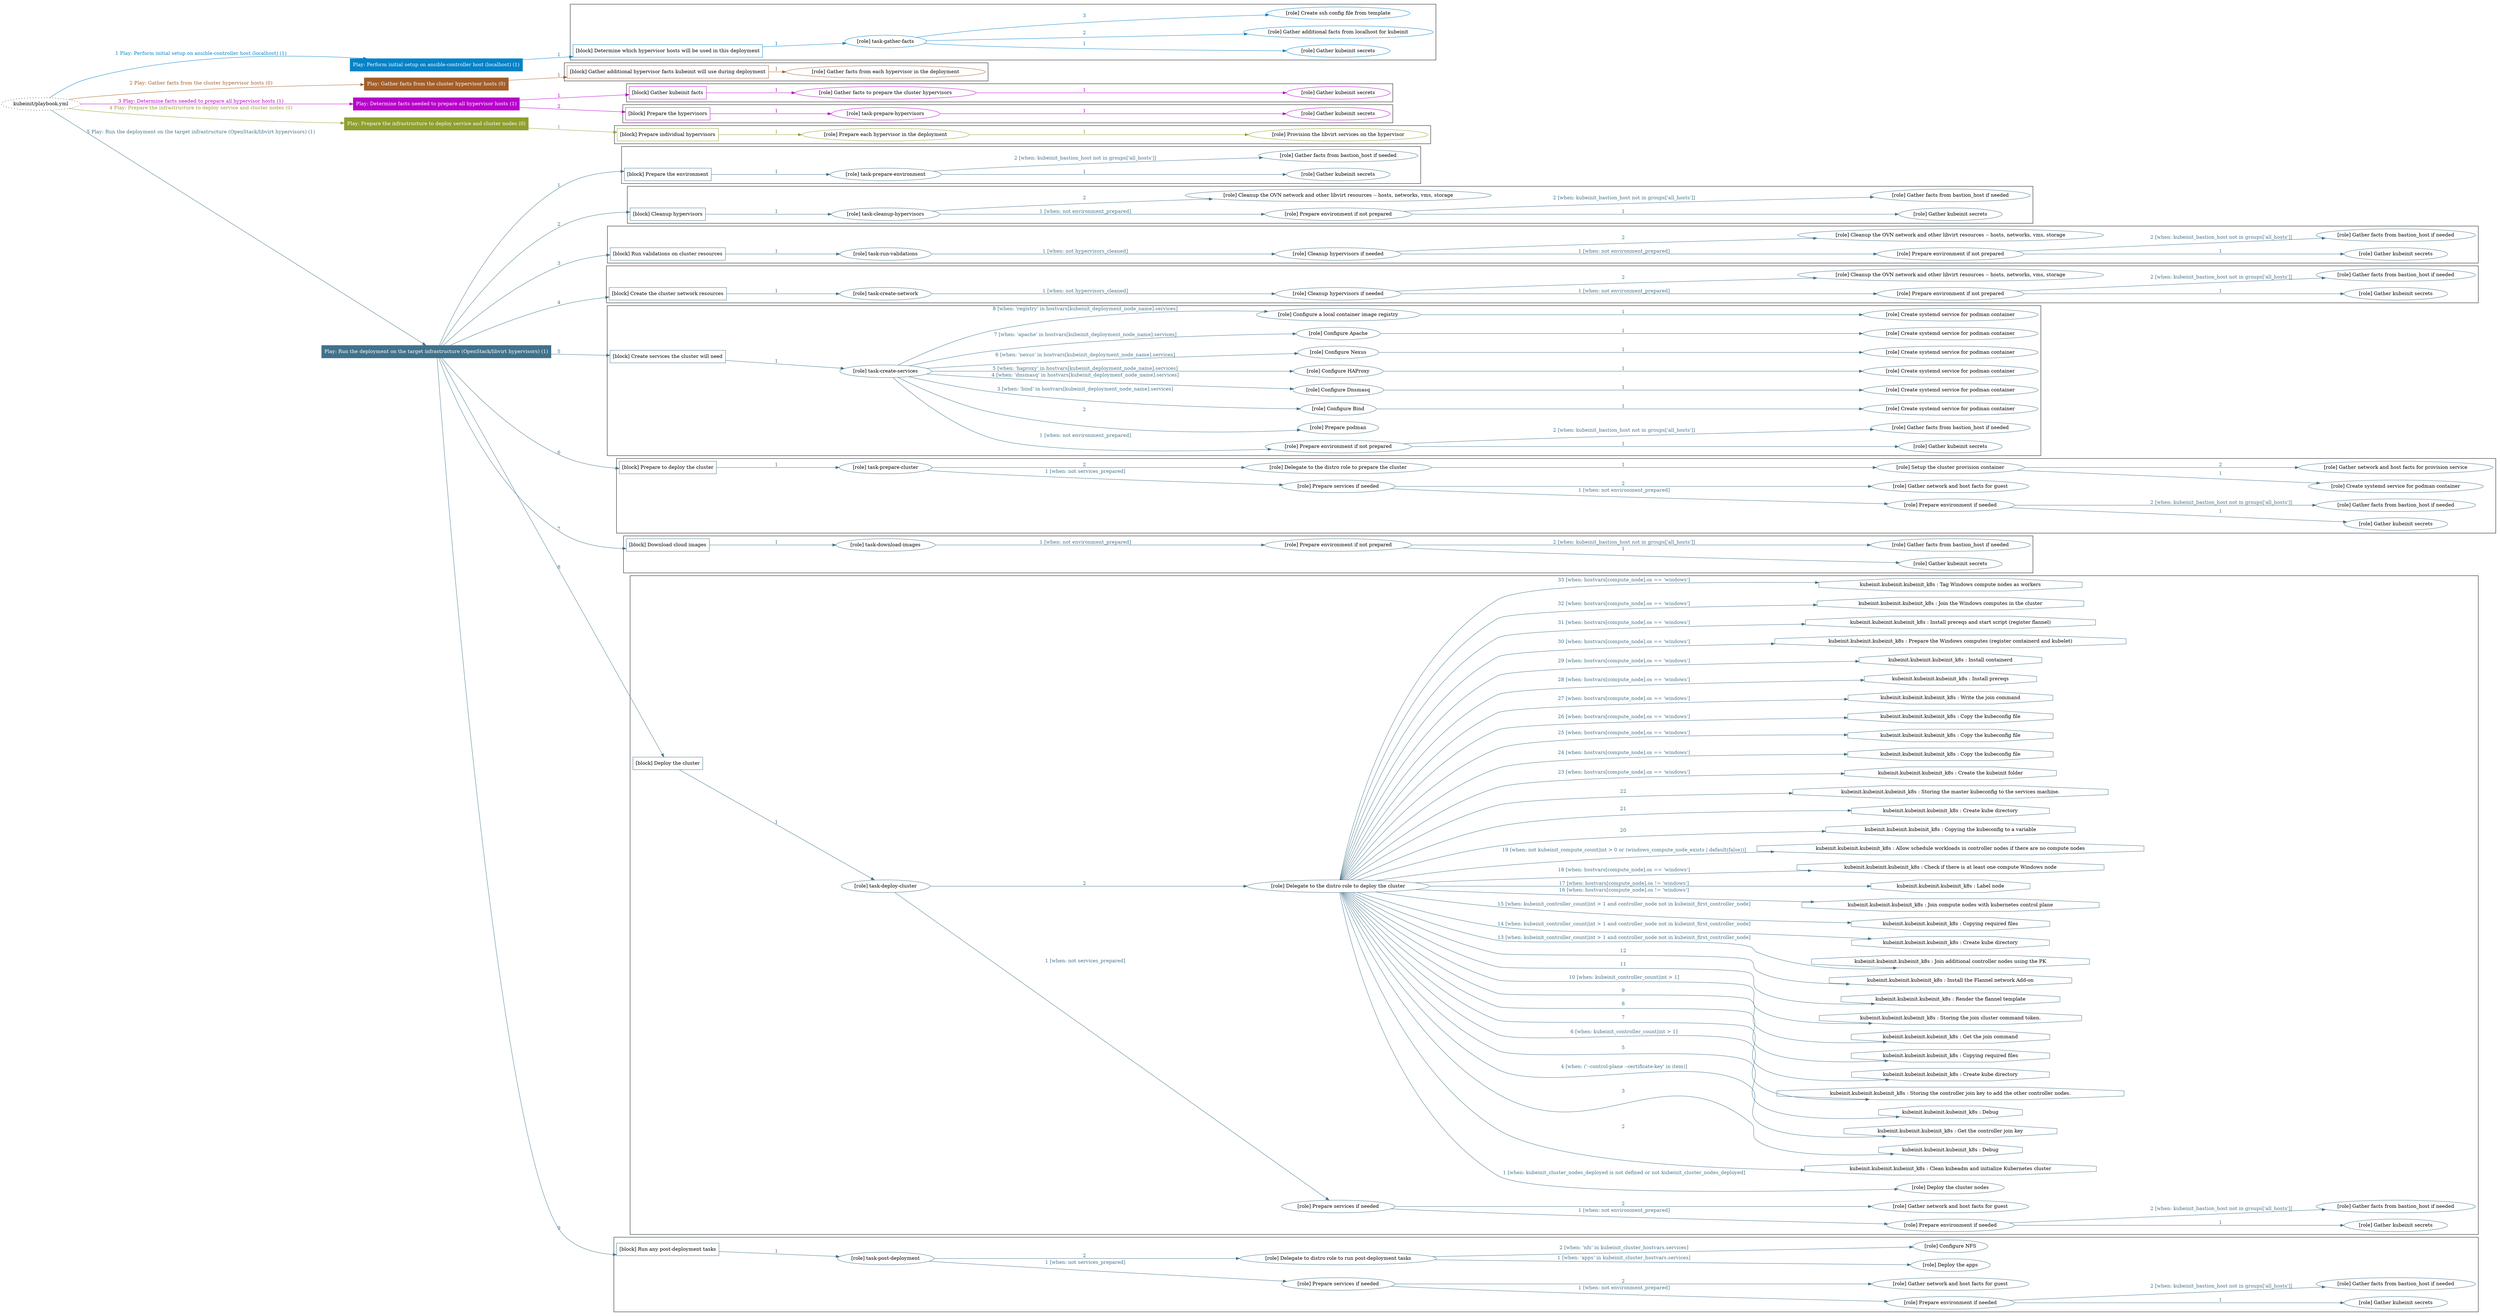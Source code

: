 digraph {
	graph [concentrate=true ordering=in rankdir=LR ratio=fill]
	edge [esep=5 sep=10]
	"kubeinit/playbook.yml" [URL="/home/runner/work/kubeinit/kubeinit/kubeinit/playbook.yml" id=playbook_e3b7a0ab style=dotted]
	"kubeinit/playbook.yml" -> play_5ae57986 [label="1 Play: Perform initial setup on ansible-controller host (localhost) (1)" color="#0482c8" fontcolor="#0482c8" id=edge_play_5ae57986 labeltooltip="1 Play: Perform initial setup on ansible-controller host (localhost) (1)" tooltip="1 Play: Perform initial setup on ansible-controller host (localhost) (1)"]
	subgraph "Play: Perform initial setup on ansible-controller host (localhost) (1)" {
		play_5ae57986 [label="Play: Perform initial setup on ansible-controller host (localhost) (1)" URL="/home/runner/work/kubeinit/kubeinit/kubeinit/playbook.yml" color="#0482c8" fontcolor="#ffffff" id=play_5ae57986 shape=box style=filled tooltip=localhost]
		play_5ae57986 -> block_09a82e09 [label=1 color="#0482c8" fontcolor="#0482c8" id=edge_block_09a82e09 labeltooltip=1 tooltip=1]
		subgraph cluster_block_09a82e09 {
			block_09a82e09 [label="[block] Determine which hypervisor hosts will be used in this deployment" URL="/home/runner/work/kubeinit/kubeinit/kubeinit/playbook.yml" color="#0482c8" id=block_09a82e09 labeltooltip="Determine which hypervisor hosts will be used in this deployment" shape=box tooltip="Determine which hypervisor hosts will be used in this deployment"]
			block_09a82e09 -> role_54d2bbaf [label="1 " color="#0482c8" fontcolor="#0482c8" id=edge_role_54d2bbaf labeltooltip="1 " tooltip="1 "]
			subgraph "task-gather-facts" {
				role_54d2bbaf [label="[role] task-gather-facts" URL="/home/runner/work/kubeinit/kubeinit/kubeinit/playbook.yml" color="#0482c8" id=role_54d2bbaf tooltip="task-gather-facts"]
				role_54d2bbaf -> role_2f660a1a [label="1 " color="#0482c8" fontcolor="#0482c8" id=edge_role_2f660a1a labeltooltip="1 " tooltip="1 "]
				subgraph "Gather kubeinit secrets" {
					role_2f660a1a [label="[role] Gather kubeinit secrets" URL="/home/runner/.ansible/collections/ansible_collections/kubeinit/kubeinit/roles/kubeinit_prepare/tasks/build_hypervisors_group.yml" color="#0482c8" id=role_2f660a1a tooltip="Gather kubeinit secrets"]
				}
				role_54d2bbaf -> role_21926fcb [label="2 " color="#0482c8" fontcolor="#0482c8" id=edge_role_21926fcb labeltooltip="2 " tooltip="2 "]
				subgraph "Gather additional facts from localhost for kubeinit" {
					role_21926fcb [label="[role] Gather additional facts from localhost for kubeinit" URL="/home/runner/.ansible/collections/ansible_collections/kubeinit/kubeinit/roles/kubeinit_prepare/tasks/build_hypervisors_group.yml" color="#0482c8" id=role_21926fcb tooltip="Gather additional facts from localhost for kubeinit"]
				}
				role_54d2bbaf -> role_ba4fb035 [label="3 " color="#0482c8" fontcolor="#0482c8" id=edge_role_ba4fb035 labeltooltip="3 " tooltip="3 "]
				subgraph "Create ssh config file from template" {
					role_ba4fb035 [label="[role] Create ssh config file from template" URL="/home/runner/.ansible/collections/ansible_collections/kubeinit/kubeinit/roles/kubeinit_prepare/tasks/build_hypervisors_group.yml" color="#0482c8" id=role_ba4fb035 tooltip="Create ssh config file from template"]
				}
			}
		}
	}
	"kubeinit/playbook.yml" -> play_4374df65 [label="2 Play: Gather facts from the cluster hypervisor hosts (0)" color="#a25e2a" fontcolor="#a25e2a" id=edge_play_4374df65 labeltooltip="2 Play: Gather facts from the cluster hypervisor hosts (0)" tooltip="2 Play: Gather facts from the cluster hypervisor hosts (0)"]
	subgraph "Play: Gather facts from the cluster hypervisor hosts (0)" {
		play_4374df65 [label="Play: Gather facts from the cluster hypervisor hosts (0)" URL="/home/runner/work/kubeinit/kubeinit/kubeinit/playbook.yml" color="#a25e2a" fontcolor="#ffffff" id=play_4374df65 shape=box style=filled tooltip="Play: Gather facts from the cluster hypervisor hosts (0)"]
		play_4374df65 -> block_80759dce [label=1 color="#a25e2a" fontcolor="#a25e2a" id=edge_block_80759dce labeltooltip=1 tooltip=1]
		subgraph cluster_block_80759dce {
			block_80759dce [label="[block] Gather additional hypervisor facts kubeinit will use during deployment" URL="/home/runner/work/kubeinit/kubeinit/kubeinit/playbook.yml" color="#a25e2a" id=block_80759dce labeltooltip="Gather additional hypervisor facts kubeinit will use during deployment" shape=box tooltip="Gather additional hypervisor facts kubeinit will use during deployment"]
			block_80759dce -> role_bed7015c [label="1 " color="#a25e2a" fontcolor="#a25e2a" id=edge_role_bed7015c labeltooltip="1 " tooltip="1 "]
			subgraph "Gather facts from each hypervisor in the deployment" {
				role_bed7015c [label="[role] Gather facts from each hypervisor in the deployment" URL="/home/runner/work/kubeinit/kubeinit/kubeinit/playbook.yml" color="#a25e2a" id=role_bed7015c tooltip="Gather facts from each hypervisor in the deployment"]
			}
		}
	}
	"kubeinit/playbook.yml" -> play_34ada6a2 [label="3 Play: Determine facts needed to prepare all hypervisor hosts (1)" color="#b900cc" fontcolor="#b900cc" id=edge_play_34ada6a2 labeltooltip="3 Play: Determine facts needed to prepare all hypervisor hosts (1)" tooltip="3 Play: Determine facts needed to prepare all hypervisor hosts (1)"]
	subgraph "Play: Determine facts needed to prepare all hypervisor hosts (1)" {
		play_34ada6a2 [label="Play: Determine facts needed to prepare all hypervisor hosts (1)" URL="/home/runner/work/kubeinit/kubeinit/kubeinit/playbook.yml" color="#b900cc" fontcolor="#ffffff" id=play_34ada6a2 shape=box style=filled tooltip=localhost]
		play_34ada6a2 -> block_318c976f [label=1 color="#b900cc" fontcolor="#b900cc" id=edge_block_318c976f labeltooltip=1 tooltip=1]
		subgraph cluster_block_318c976f {
			block_318c976f [label="[block] Gather kubeinit facts" URL="/home/runner/work/kubeinit/kubeinit/kubeinit/playbook.yml" color="#b900cc" id=block_318c976f labeltooltip="Gather kubeinit facts" shape=box tooltip="Gather kubeinit facts"]
			block_318c976f -> role_f6bc4c90 [label="1 " color="#b900cc" fontcolor="#b900cc" id=edge_role_f6bc4c90 labeltooltip="1 " tooltip="1 "]
			subgraph "Gather facts to prepare the cluster hypervisors" {
				role_f6bc4c90 [label="[role] Gather facts to prepare the cluster hypervisors" URL="/home/runner/work/kubeinit/kubeinit/kubeinit/playbook.yml" color="#b900cc" id=role_f6bc4c90 tooltip="Gather facts to prepare the cluster hypervisors"]
				role_f6bc4c90 -> role_83011d19 [label="1 " color="#b900cc" fontcolor="#b900cc" id=edge_role_83011d19 labeltooltip="1 " tooltip="1 "]
				subgraph "Gather kubeinit secrets" {
					role_83011d19 [label="[role] Gather kubeinit secrets" URL="/home/runner/.ansible/collections/ansible_collections/kubeinit/kubeinit/roles/kubeinit_prepare/tasks/gather_kubeinit_facts.yml" color="#b900cc" id=role_83011d19 tooltip="Gather kubeinit secrets"]
				}
			}
		}
		play_34ada6a2 -> block_9db5a8f9 [label=2 color="#b900cc" fontcolor="#b900cc" id=edge_block_9db5a8f9 labeltooltip=2 tooltip=2]
		subgraph cluster_block_9db5a8f9 {
			block_9db5a8f9 [label="[block] Prepare the hypervisors" URL="/home/runner/work/kubeinit/kubeinit/kubeinit/playbook.yml" color="#b900cc" id=block_9db5a8f9 labeltooltip="Prepare the hypervisors" shape=box tooltip="Prepare the hypervisors"]
			block_9db5a8f9 -> role_c2dda8bd [label="1 " color="#b900cc" fontcolor="#b900cc" id=edge_role_c2dda8bd labeltooltip="1 " tooltip="1 "]
			subgraph "task-prepare-hypervisors" {
				role_c2dda8bd [label="[role] task-prepare-hypervisors" URL="/home/runner/work/kubeinit/kubeinit/kubeinit/playbook.yml" color="#b900cc" id=role_c2dda8bd tooltip="task-prepare-hypervisors"]
				role_c2dda8bd -> role_10e35714 [label="1 " color="#b900cc" fontcolor="#b900cc" id=edge_role_10e35714 labeltooltip="1 " tooltip="1 "]
				subgraph "Gather kubeinit secrets" {
					role_10e35714 [label="[role] Gather kubeinit secrets" URL="/home/runner/.ansible/collections/ansible_collections/kubeinit/kubeinit/roles/kubeinit_prepare/tasks/gather_kubeinit_facts.yml" color="#b900cc" id=role_10e35714 tooltip="Gather kubeinit secrets"]
				}
			}
		}
	}
	"kubeinit/playbook.yml" -> play_aeffb374 [label="4 Play: Prepare the infrastructure to deploy service and cluster nodes (0)" color="#909f2d" fontcolor="#909f2d" id=edge_play_aeffb374 labeltooltip="4 Play: Prepare the infrastructure to deploy service and cluster nodes (0)" tooltip="4 Play: Prepare the infrastructure to deploy service and cluster nodes (0)"]
	subgraph "Play: Prepare the infrastructure to deploy service and cluster nodes (0)" {
		play_aeffb374 [label="Play: Prepare the infrastructure to deploy service and cluster nodes (0)" URL="/home/runner/work/kubeinit/kubeinit/kubeinit/playbook.yml" color="#909f2d" fontcolor="#ffffff" id=play_aeffb374 shape=box style=filled tooltip="Play: Prepare the infrastructure to deploy service and cluster nodes (0)"]
		play_aeffb374 -> block_5658d77e [label=1 color="#909f2d" fontcolor="#909f2d" id=edge_block_5658d77e labeltooltip=1 tooltip=1]
		subgraph cluster_block_5658d77e {
			block_5658d77e [label="[block] Prepare individual hypervisors" URL="/home/runner/work/kubeinit/kubeinit/kubeinit/playbook.yml" color="#909f2d" id=block_5658d77e labeltooltip="Prepare individual hypervisors" shape=box tooltip="Prepare individual hypervisors"]
			block_5658d77e -> role_259a05a1 [label="1 " color="#909f2d" fontcolor="#909f2d" id=edge_role_259a05a1 labeltooltip="1 " tooltip="1 "]
			subgraph "Prepare each hypervisor in the deployment" {
				role_259a05a1 [label="[role] Prepare each hypervisor in the deployment" URL="/home/runner/work/kubeinit/kubeinit/kubeinit/playbook.yml" color="#909f2d" id=role_259a05a1 tooltip="Prepare each hypervisor in the deployment"]
				role_259a05a1 -> role_1ec1ceef [label="1 " color="#909f2d" fontcolor="#909f2d" id=edge_role_1ec1ceef labeltooltip="1 " tooltip="1 "]
				subgraph "Provision the libvirt services on the hypervisor" {
					role_1ec1ceef [label="[role] Provision the libvirt services on the hypervisor" URL="/home/runner/.ansible/collections/ansible_collections/kubeinit/kubeinit/roles/kubeinit_prepare/tasks/prepare_hypervisor.yml" color="#909f2d" id=role_1ec1ceef tooltip="Provision the libvirt services on the hypervisor"]
				}
			}
		}
	}
	"kubeinit/playbook.yml" -> play_08c09ded [label="5 Play: Run the deployment on the target infrastructure (OpenStack/libvirt hypervisors) (1)" color="#41728b" fontcolor="#41728b" id=edge_play_08c09ded labeltooltip="5 Play: Run the deployment on the target infrastructure (OpenStack/libvirt hypervisors) (1)" tooltip="5 Play: Run the deployment on the target infrastructure (OpenStack/libvirt hypervisors) (1)"]
	subgraph "Play: Run the deployment on the target infrastructure (OpenStack/libvirt hypervisors) (1)" {
		play_08c09ded [label="Play: Run the deployment on the target infrastructure (OpenStack/libvirt hypervisors) (1)" URL="/home/runner/work/kubeinit/kubeinit/kubeinit/playbook.yml" color="#41728b" fontcolor="#ffffff" id=play_08c09ded shape=box style=filled tooltip=localhost]
		play_08c09ded -> block_d5d6470d [label=1 color="#41728b" fontcolor="#41728b" id=edge_block_d5d6470d labeltooltip=1 tooltip=1]
		subgraph cluster_block_d5d6470d {
			block_d5d6470d [label="[block] Prepare the environment" URL="/home/runner/work/kubeinit/kubeinit/kubeinit/playbook.yml" color="#41728b" id=block_d5d6470d labeltooltip="Prepare the environment" shape=box tooltip="Prepare the environment"]
			block_d5d6470d -> role_4e7debcf [label="1 " color="#41728b" fontcolor="#41728b" id=edge_role_4e7debcf labeltooltip="1 " tooltip="1 "]
			subgraph "task-prepare-environment" {
				role_4e7debcf [label="[role] task-prepare-environment" URL="/home/runner/work/kubeinit/kubeinit/kubeinit/playbook.yml" color="#41728b" id=role_4e7debcf tooltip="task-prepare-environment"]
				role_4e7debcf -> role_66fcea3d [label="1 " color="#41728b" fontcolor="#41728b" id=edge_role_66fcea3d labeltooltip="1 " tooltip="1 "]
				subgraph "Gather kubeinit secrets" {
					role_66fcea3d [label="[role] Gather kubeinit secrets" URL="/home/runner/.ansible/collections/ansible_collections/kubeinit/kubeinit/roles/kubeinit_prepare/tasks/gather_kubeinit_facts.yml" color="#41728b" id=role_66fcea3d tooltip="Gather kubeinit secrets"]
				}
				role_4e7debcf -> role_e5572eb4 [label="2 [when: kubeinit_bastion_host not in groups['all_hosts']]" color="#41728b" fontcolor="#41728b" id=edge_role_e5572eb4 labeltooltip="2 [when: kubeinit_bastion_host not in groups['all_hosts']]" tooltip="2 [when: kubeinit_bastion_host not in groups['all_hosts']]"]
				subgraph "Gather facts from bastion_host if needed" {
					role_e5572eb4 [label="[role] Gather facts from bastion_host if needed" URL="/home/runner/.ansible/collections/ansible_collections/kubeinit/kubeinit/roles/kubeinit_prepare/tasks/main.yml" color="#41728b" id=role_e5572eb4 tooltip="Gather facts from bastion_host if needed"]
				}
			}
		}
		play_08c09ded -> block_2705dd2f [label=2 color="#41728b" fontcolor="#41728b" id=edge_block_2705dd2f labeltooltip=2 tooltip=2]
		subgraph cluster_block_2705dd2f {
			block_2705dd2f [label="[block] Cleanup hypervisors" URL="/home/runner/work/kubeinit/kubeinit/kubeinit/playbook.yml" color="#41728b" id=block_2705dd2f labeltooltip="Cleanup hypervisors" shape=box tooltip="Cleanup hypervisors"]
			block_2705dd2f -> role_775a0e85 [label="1 " color="#41728b" fontcolor="#41728b" id=edge_role_775a0e85 labeltooltip="1 " tooltip="1 "]
			subgraph "task-cleanup-hypervisors" {
				role_775a0e85 [label="[role] task-cleanup-hypervisors" URL="/home/runner/work/kubeinit/kubeinit/kubeinit/playbook.yml" color="#41728b" id=role_775a0e85 tooltip="task-cleanup-hypervisors"]
				role_775a0e85 -> role_1953cb5c [label="1 [when: not environment_prepared]" color="#41728b" fontcolor="#41728b" id=edge_role_1953cb5c labeltooltip="1 [when: not environment_prepared]" tooltip="1 [when: not environment_prepared]"]
				subgraph "Prepare environment if not prepared" {
					role_1953cb5c [label="[role] Prepare environment if not prepared" URL="/home/runner/.ansible/collections/ansible_collections/kubeinit/kubeinit/roles/kubeinit_libvirt/tasks/cleanup_hypervisors.yml" color="#41728b" id=role_1953cb5c tooltip="Prepare environment if not prepared"]
					role_1953cb5c -> role_1668e360 [label="1 " color="#41728b" fontcolor="#41728b" id=edge_role_1668e360 labeltooltip="1 " tooltip="1 "]
					subgraph "Gather kubeinit secrets" {
						role_1668e360 [label="[role] Gather kubeinit secrets" URL="/home/runner/.ansible/collections/ansible_collections/kubeinit/kubeinit/roles/kubeinit_prepare/tasks/gather_kubeinit_facts.yml" color="#41728b" id=role_1668e360 tooltip="Gather kubeinit secrets"]
					}
					role_1953cb5c -> role_0db00909 [label="2 [when: kubeinit_bastion_host not in groups['all_hosts']]" color="#41728b" fontcolor="#41728b" id=edge_role_0db00909 labeltooltip="2 [when: kubeinit_bastion_host not in groups['all_hosts']]" tooltip="2 [when: kubeinit_bastion_host not in groups['all_hosts']]"]
					subgraph "Gather facts from bastion_host if needed" {
						role_0db00909 [label="[role] Gather facts from bastion_host if needed" URL="/home/runner/.ansible/collections/ansible_collections/kubeinit/kubeinit/roles/kubeinit_prepare/tasks/main.yml" color="#41728b" id=role_0db00909 tooltip="Gather facts from bastion_host if needed"]
					}
				}
				role_775a0e85 -> role_230d0847 [label="2 " color="#41728b" fontcolor="#41728b" id=edge_role_230d0847 labeltooltip="2 " tooltip="2 "]
				subgraph "Cleanup the OVN network and other libvirt resources -- hosts, networks, vms, storage" {
					role_230d0847 [label="[role] Cleanup the OVN network and other libvirt resources -- hosts, networks, vms, storage" URL="/home/runner/.ansible/collections/ansible_collections/kubeinit/kubeinit/roles/kubeinit_libvirt/tasks/cleanup_hypervisors.yml" color="#41728b" id=role_230d0847 tooltip="Cleanup the OVN network and other libvirt resources -- hosts, networks, vms, storage"]
				}
			}
		}
		play_08c09ded -> block_6e6f212a [label=3 color="#41728b" fontcolor="#41728b" id=edge_block_6e6f212a labeltooltip=3 tooltip=3]
		subgraph cluster_block_6e6f212a {
			block_6e6f212a [label="[block] Run validations on cluster resources" URL="/home/runner/work/kubeinit/kubeinit/kubeinit/playbook.yml" color="#41728b" id=block_6e6f212a labeltooltip="Run validations on cluster resources" shape=box tooltip="Run validations on cluster resources"]
			block_6e6f212a -> role_49680ecc [label="1 " color="#41728b" fontcolor="#41728b" id=edge_role_49680ecc labeltooltip="1 " tooltip="1 "]
			subgraph "task-run-validations" {
				role_49680ecc [label="[role] task-run-validations" URL="/home/runner/work/kubeinit/kubeinit/kubeinit/playbook.yml" color="#41728b" id=role_49680ecc tooltip="task-run-validations"]
				role_49680ecc -> role_c36db447 [label="1 [when: not hypervisors_cleaned]" color="#41728b" fontcolor="#41728b" id=edge_role_c36db447 labeltooltip="1 [when: not hypervisors_cleaned]" tooltip="1 [when: not hypervisors_cleaned]"]
				subgraph "Cleanup hypervisors if needed" {
					role_c36db447 [label="[role] Cleanup hypervisors if needed" URL="/home/runner/.ansible/collections/ansible_collections/kubeinit/kubeinit/roles/kubeinit_validations/tasks/main.yml" color="#41728b" id=role_c36db447 tooltip="Cleanup hypervisors if needed"]
					role_c36db447 -> role_51f3b048 [label="1 [when: not environment_prepared]" color="#41728b" fontcolor="#41728b" id=edge_role_51f3b048 labeltooltip="1 [when: not environment_prepared]" tooltip="1 [when: not environment_prepared]"]
					subgraph "Prepare environment if not prepared" {
						role_51f3b048 [label="[role] Prepare environment if not prepared" URL="/home/runner/.ansible/collections/ansible_collections/kubeinit/kubeinit/roles/kubeinit_libvirt/tasks/cleanup_hypervisors.yml" color="#41728b" id=role_51f3b048 tooltip="Prepare environment if not prepared"]
						role_51f3b048 -> role_0ce7c7e0 [label="1 " color="#41728b" fontcolor="#41728b" id=edge_role_0ce7c7e0 labeltooltip="1 " tooltip="1 "]
						subgraph "Gather kubeinit secrets" {
							role_0ce7c7e0 [label="[role] Gather kubeinit secrets" URL="/home/runner/.ansible/collections/ansible_collections/kubeinit/kubeinit/roles/kubeinit_prepare/tasks/gather_kubeinit_facts.yml" color="#41728b" id=role_0ce7c7e0 tooltip="Gather kubeinit secrets"]
						}
						role_51f3b048 -> role_9d09a484 [label="2 [when: kubeinit_bastion_host not in groups['all_hosts']]" color="#41728b" fontcolor="#41728b" id=edge_role_9d09a484 labeltooltip="2 [when: kubeinit_bastion_host not in groups['all_hosts']]" tooltip="2 [when: kubeinit_bastion_host not in groups['all_hosts']]"]
						subgraph "Gather facts from bastion_host if needed" {
							role_9d09a484 [label="[role] Gather facts from bastion_host if needed" URL="/home/runner/.ansible/collections/ansible_collections/kubeinit/kubeinit/roles/kubeinit_prepare/tasks/main.yml" color="#41728b" id=role_9d09a484 tooltip="Gather facts from bastion_host if needed"]
						}
					}
					role_c36db447 -> role_b16ea6e6 [label="2 " color="#41728b" fontcolor="#41728b" id=edge_role_b16ea6e6 labeltooltip="2 " tooltip="2 "]
					subgraph "Cleanup the OVN network and other libvirt resources -- hosts, networks, vms, storage" {
						role_b16ea6e6 [label="[role] Cleanup the OVN network and other libvirt resources -- hosts, networks, vms, storage" URL="/home/runner/.ansible/collections/ansible_collections/kubeinit/kubeinit/roles/kubeinit_libvirt/tasks/cleanup_hypervisors.yml" color="#41728b" id=role_b16ea6e6 tooltip="Cleanup the OVN network and other libvirt resources -- hosts, networks, vms, storage"]
					}
				}
			}
		}
		play_08c09ded -> block_dfaad18f [label=4 color="#41728b" fontcolor="#41728b" id=edge_block_dfaad18f labeltooltip=4 tooltip=4]
		subgraph cluster_block_dfaad18f {
			block_dfaad18f [label="[block] Create the cluster network resources" URL="/home/runner/work/kubeinit/kubeinit/kubeinit/playbook.yml" color="#41728b" id=block_dfaad18f labeltooltip="Create the cluster network resources" shape=box tooltip="Create the cluster network resources"]
			block_dfaad18f -> role_1e126065 [label="1 " color="#41728b" fontcolor="#41728b" id=edge_role_1e126065 labeltooltip="1 " tooltip="1 "]
			subgraph "task-create-network" {
				role_1e126065 [label="[role] task-create-network" URL="/home/runner/work/kubeinit/kubeinit/kubeinit/playbook.yml" color="#41728b" id=role_1e126065 tooltip="task-create-network"]
				role_1e126065 -> role_c30ccef1 [label="1 [when: not hypervisors_cleaned]" color="#41728b" fontcolor="#41728b" id=edge_role_c30ccef1 labeltooltip="1 [when: not hypervisors_cleaned]" tooltip="1 [when: not hypervisors_cleaned]"]
				subgraph "Cleanup hypervisors if needed" {
					role_c30ccef1 [label="[role] Cleanup hypervisors if needed" URL="/home/runner/.ansible/collections/ansible_collections/kubeinit/kubeinit/roles/kubeinit_libvirt/tasks/create_network.yml" color="#41728b" id=role_c30ccef1 tooltip="Cleanup hypervisors if needed"]
					role_c30ccef1 -> role_667394fb [label="1 [when: not environment_prepared]" color="#41728b" fontcolor="#41728b" id=edge_role_667394fb labeltooltip="1 [when: not environment_prepared]" tooltip="1 [when: not environment_prepared]"]
					subgraph "Prepare environment if not prepared" {
						role_667394fb [label="[role] Prepare environment if not prepared" URL="/home/runner/.ansible/collections/ansible_collections/kubeinit/kubeinit/roles/kubeinit_libvirt/tasks/cleanup_hypervisors.yml" color="#41728b" id=role_667394fb tooltip="Prepare environment if not prepared"]
						role_667394fb -> role_23891bd2 [label="1 " color="#41728b" fontcolor="#41728b" id=edge_role_23891bd2 labeltooltip="1 " tooltip="1 "]
						subgraph "Gather kubeinit secrets" {
							role_23891bd2 [label="[role] Gather kubeinit secrets" URL="/home/runner/.ansible/collections/ansible_collections/kubeinit/kubeinit/roles/kubeinit_prepare/tasks/gather_kubeinit_facts.yml" color="#41728b" id=role_23891bd2 tooltip="Gather kubeinit secrets"]
						}
						role_667394fb -> role_c7e81e33 [label="2 [when: kubeinit_bastion_host not in groups['all_hosts']]" color="#41728b" fontcolor="#41728b" id=edge_role_c7e81e33 labeltooltip="2 [when: kubeinit_bastion_host not in groups['all_hosts']]" tooltip="2 [when: kubeinit_bastion_host not in groups['all_hosts']]"]
						subgraph "Gather facts from bastion_host if needed" {
							role_c7e81e33 [label="[role] Gather facts from bastion_host if needed" URL="/home/runner/.ansible/collections/ansible_collections/kubeinit/kubeinit/roles/kubeinit_prepare/tasks/main.yml" color="#41728b" id=role_c7e81e33 tooltip="Gather facts from bastion_host if needed"]
						}
					}
					role_c30ccef1 -> role_865cda50 [label="2 " color="#41728b" fontcolor="#41728b" id=edge_role_865cda50 labeltooltip="2 " tooltip="2 "]
					subgraph "Cleanup the OVN network and other libvirt resources -- hosts, networks, vms, storage" {
						role_865cda50 [label="[role] Cleanup the OVN network and other libvirt resources -- hosts, networks, vms, storage" URL="/home/runner/.ansible/collections/ansible_collections/kubeinit/kubeinit/roles/kubeinit_libvirt/tasks/cleanup_hypervisors.yml" color="#41728b" id=role_865cda50 tooltip="Cleanup the OVN network and other libvirt resources -- hosts, networks, vms, storage"]
					}
				}
			}
		}
		play_08c09ded -> block_c8bfa9c0 [label=5 color="#41728b" fontcolor="#41728b" id=edge_block_c8bfa9c0 labeltooltip=5 tooltip=5]
		subgraph cluster_block_c8bfa9c0 {
			block_c8bfa9c0 [label="[block] Create services the cluster will need" URL="/home/runner/work/kubeinit/kubeinit/kubeinit/playbook.yml" color="#41728b" id=block_c8bfa9c0 labeltooltip="Create services the cluster will need" shape=box tooltip="Create services the cluster will need"]
			block_c8bfa9c0 -> role_286164c8 [label="1 " color="#41728b" fontcolor="#41728b" id=edge_role_286164c8 labeltooltip="1 " tooltip="1 "]
			subgraph "task-create-services" {
				role_286164c8 [label="[role] task-create-services" URL="/home/runner/work/kubeinit/kubeinit/kubeinit/playbook.yml" color="#41728b" id=role_286164c8 tooltip="task-create-services"]
				role_286164c8 -> role_966b34ac [label="1 [when: not environment_prepared]" color="#41728b" fontcolor="#41728b" id=edge_role_966b34ac labeltooltip="1 [when: not environment_prepared]" tooltip="1 [when: not environment_prepared]"]
				subgraph "Prepare environment if not prepared" {
					role_966b34ac [label="[role] Prepare environment if not prepared" URL="/home/runner/.ansible/collections/ansible_collections/kubeinit/kubeinit/roles/kubeinit_services/tasks/main.yml" color="#41728b" id=role_966b34ac tooltip="Prepare environment if not prepared"]
					role_966b34ac -> role_bd36f684 [label="1 " color="#41728b" fontcolor="#41728b" id=edge_role_bd36f684 labeltooltip="1 " tooltip="1 "]
					subgraph "Gather kubeinit secrets" {
						role_bd36f684 [label="[role] Gather kubeinit secrets" URL="/home/runner/.ansible/collections/ansible_collections/kubeinit/kubeinit/roles/kubeinit_prepare/tasks/gather_kubeinit_facts.yml" color="#41728b" id=role_bd36f684 tooltip="Gather kubeinit secrets"]
					}
					role_966b34ac -> role_6ddf0399 [label="2 [when: kubeinit_bastion_host not in groups['all_hosts']]" color="#41728b" fontcolor="#41728b" id=edge_role_6ddf0399 labeltooltip="2 [when: kubeinit_bastion_host not in groups['all_hosts']]" tooltip="2 [when: kubeinit_bastion_host not in groups['all_hosts']]"]
					subgraph "Gather facts from bastion_host if needed" {
						role_6ddf0399 [label="[role] Gather facts from bastion_host if needed" URL="/home/runner/.ansible/collections/ansible_collections/kubeinit/kubeinit/roles/kubeinit_prepare/tasks/main.yml" color="#41728b" id=role_6ddf0399 tooltip="Gather facts from bastion_host if needed"]
					}
				}
				role_286164c8 -> role_c30bf473 [label="2 " color="#41728b" fontcolor="#41728b" id=edge_role_c30bf473 labeltooltip="2 " tooltip="2 "]
				subgraph "Prepare podman" {
					role_c30bf473 [label="[role] Prepare podman" URL="/home/runner/.ansible/collections/ansible_collections/kubeinit/kubeinit/roles/kubeinit_services/tasks/00_create_service_pod.yml" color="#41728b" id=role_c30bf473 tooltip="Prepare podman"]
				}
				role_286164c8 -> role_078ee7e1 [label="3 [when: 'bind' in hostvars[kubeinit_deployment_node_name].services]" color="#41728b" fontcolor="#41728b" id=edge_role_078ee7e1 labeltooltip="3 [when: 'bind' in hostvars[kubeinit_deployment_node_name].services]" tooltip="3 [when: 'bind' in hostvars[kubeinit_deployment_node_name].services]"]
				subgraph "Configure Bind" {
					role_078ee7e1 [label="[role] Configure Bind" URL="/home/runner/.ansible/collections/ansible_collections/kubeinit/kubeinit/roles/kubeinit_services/tasks/start_services_containers.yml" color="#41728b" id=role_078ee7e1 tooltip="Configure Bind"]
					role_078ee7e1 -> role_9e195bae [label="1 " color="#41728b" fontcolor="#41728b" id=edge_role_9e195bae labeltooltip="1 " tooltip="1 "]
					subgraph "Create systemd service for podman container" {
						role_9e195bae [label="[role] Create systemd service for podman container" URL="/home/runner/.ansible/collections/ansible_collections/kubeinit/kubeinit/roles/kubeinit_bind/tasks/main.yml" color="#41728b" id=role_9e195bae tooltip="Create systemd service for podman container"]
					}
				}
				role_286164c8 -> role_ee0fe8da [label="4 [when: 'dnsmasq' in hostvars[kubeinit_deployment_node_name].services]" color="#41728b" fontcolor="#41728b" id=edge_role_ee0fe8da labeltooltip="4 [when: 'dnsmasq' in hostvars[kubeinit_deployment_node_name].services]" tooltip="4 [when: 'dnsmasq' in hostvars[kubeinit_deployment_node_name].services]"]
				subgraph "Configure Dnsmasq" {
					role_ee0fe8da [label="[role] Configure Dnsmasq" URL="/home/runner/.ansible/collections/ansible_collections/kubeinit/kubeinit/roles/kubeinit_services/tasks/start_services_containers.yml" color="#41728b" id=role_ee0fe8da tooltip="Configure Dnsmasq"]
					role_ee0fe8da -> role_0a98ae3d [label="1 " color="#41728b" fontcolor="#41728b" id=edge_role_0a98ae3d labeltooltip="1 " tooltip="1 "]
					subgraph "Create systemd service for podman container" {
						role_0a98ae3d [label="[role] Create systemd service for podman container" URL="/home/runner/.ansible/collections/ansible_collections/kubeinit/kubeinit/roles/kubeinit_dnsmasq/tasks/main.yml" color="#41728b" id=role_0a98ae3d tooltip="Create systemd service for podman container"]
					}
				}
				role_286164c8 -> role_c007fa45 [label="5 [when: 'haproxy' in hostvars[kubeinit_deployment_node_name].services]" color="#41728b" fontcolor="#41728b" id=edge_role_c007fa45 labeltooltip="5 [when: 'haproxy' in hostvars[kubeinit_deployment_node_name].services]" tooltip="5 [when: 'haproxy' in hostvars[kubeinit_deployment_node_name].services]"]
				subgraph "Configure HAProxy" {
					role_c007fa45 [label="[role] Configure HAProxy" URL="/home/runner/.ansible/collections/ansible_collections/kubeinit/kubeinit/roles/kubeinit_services/tasks/start_services_containers.yml" color="#41728b" id=role_c007fa45 tooltip="Configure HAProxy"]
					role_c007fa45 -> role_8b8c7c0c [label="1 " color="#41728b" fontcolor="#41728b" id=edge_role_8b8c7c0c labeltooltip="1 " tooltip="1 "]
					subgraph "Create systemd service for podman container" {
						role_8b8c7c0c [label="[role] Create systemd service for podman container" URL="/home/runner/.ansible/collections/ansible_collections/kubeinit/kubeinit/roles/kubeinit_haproxy/tasks/main.yml" color="#41728b" id=role_8b8c7c0c tooltip="Create systemd service for podman container"]
					}
				}
				role_286164c8 -> role_33f26074 [label="6 [when: 'nexus' in hostvars[kubeinit_deployment_node_name].services]" color="#41728b" fontcolor="#41728b" id=edge_role_33f26074 labeltooltip="6 [when: 'nexus' in hostvars[kubeinit_deployment_node_name].services]" tooltip="6 [when: 'nexus' in hostvars[kubeinit_deployment_node_name].services]"]
				subgraph "Configure Nexus" {
					role_33f26074 [label="[role] Configure Nexus" URL="/home/runner/.ansible/collections/ansible_collections/kubeinit/kubeinit/roles/kubeinit_services/tasks/start_services_containers.yml" color="#41728b" id=role_33f26074 tooltip="Configure Nexus"]
					role_33f26074 -> role_07743a66 [label="1 " color="#41728b" fontcolor="#41728b" id=edge_role_07743a66 labeltooltip="1 " tooltip="1 "]
					subgraph "Create systemd service for podman container" {
						role_07743a66 [label="[role] Create systemd service for podman container" URL="/home/runner/.ansible/collections/ansible_collections/kubeinit/kubeinit/roles/kubeinit_nexus/tasks/main.yml" color="#41728b" id=role_07743a66 tooltip="Create systemd service for podman container"]
					}
				}
				role_286164c8 -> role_8e188871 [label="7 [when: 'apache' in hostvars[kubeinit_deployment_node_name].services]" color="#41728b" fontcolor="#41728b" id=edge_role_8e188871 labeltooltip="7 [when: 'apache' in hostvars[kubeinit_deployment_node_name].services]" tooltip="7 [when: 'apache' in hostvars[kubeinit_deployment_node_name].services]"]
				subgraph "Configure Apache" {
					role_8e188871 [label="[role] Configure Apache" URL="/home/runner/.ansible/collections/ansible_collections/kubeinit/kubeinit/roles/kubeinit_services/tasks/start_services_containers.yml" color="#41728b" id=role_8e188871 tooltip="Configure Apache"]
					role_8e188871 -> role_d8074f72 [label="1 " color="#41728b" fontcolor="#41728b" id=edge_role_d8074f72 labeltooltip="1 " tooltip="1 "]
					subgraph "Create systemd service for podman container" {
						role_d8074f72 [label="[role] Create systemd service for podman container" URL="/home/runner/.ansible/collections/ansible_collections/kubeinit/kubeinit/roles/kubeinit_apache/tasks/main.yml" color="#41728b" id=role_d8074f72 tooltip="Create systemd service for podman container"]
					}
				}
				role_286164c8 -> role_9a49cbe4 [label="8 [when: 'registry' in hostvars[kubeinit_deployment_node_name].services]" color="#41728b" fontcolor="#41728b" id=edge_role_9a49cbe4 labeltooltip="8 [when: 'registry' in hostvars[kubeinit_deployment_node_name].services]" tooltip="8 [when: 'registry' in hostvars[kubeinit_deployment_node_name].services]"]
				subgraph "Configure a local container image registry" {
					role_9a49cbe4 [label="[role] Configure a local container image registry" URL="/home/runner/.ansible/collections/ansible_collections/kubeinit/kubeinit/roles/kubeinit_services/tasks/start_services_containers.yml" color="#41728b" id=role_9a49cbe4 tooltip="Configure a local container image registry"]
					role_9a49cbe4 -> role_cb43bded [label="1 " color="#41728b" fontcolor="#41728b" id=edge_role_cb43bded labeltooltip="1 " tooltip="1 "]
					subgraph "Create systemd service for podman container" {
						role_cb43bded [label="[role] Create systemd service for podman container" URL="/home/runner/.ansible/collections/ansible_collections/kubeinit/kubeinit/roles/kubeinit_registry/tasks/main.yml" color="#41728b" id=role_cb43bded tooltip="Create systemd service for podman container"]
					}
				}
			}
		}
		play_08c09ded -> block_c0de13dd [label=6 color="#41728b" fontcolor="#41728b" id=edge_block_c0de13dd labeltooltip=6 tooltip=6]
		subgraph cluster_block_c0de13dd {
			block_c0de13dd [label="[block] Prepare to deploy the cluster" URL="/home/runner/work/kubeinit/kubeinit/kubeinit/playbook.yml" color="#41728b" id=block_c0de13dd labeltooltip="Prepare to deploy the cluster" shape=box tooltip="Prepare to deploy the cluster"]
			block_c0de13dd -> role_10a3bad5 [label="1 " color="#41728b" fontcolor="#41728b" id=edge_role_10a3bad5 labeltooltip="1 " tooltip="1 "]
			subgraph "task-prepare-cluster" {
				role_10a3bad5 [label="[role] task-prepare-cluster" URL="/home/runner/work/kubeinit/kubeinit/kubeinit/playbook.yml" color="#41728b" id=role_10a3bad5 tooltip="task-prepare-cluster"]
				role_10a3bad5 -> role_56106c18 [label="1 [when: not services_prepared]" color="#41728b" fontcolor="#41728b" id=edge_role_56106c18 labeltooltip="1 [when: not services_prepared]" tooltip="1 [when: not services_prepared]"]
				subgraph "Prepare services if needed" {
					role_56106c18 [label="[role] Prepare services if needed" URL="/home/runner/.ansible/collections/ansible_collections/kubeinit/kubeinit/roles/kubeinit_prepare/tasks/prepare_cluster.yml" color="#41728b" id=role_56106c18 tooltip="Prepare services if needed"]
					role_56106c18 -> role_e26e0bc9 [label="1 [when: not environment_prepared]" color="#41728b" fontcolor="#41728b" id=edge_role_e26e0bc9 labeltooltip="1 [when: not environment_prepared]" tooltip="1 [when: not environment_prepared]"]
					subgraph "Prepare environment if needed" {
						role_e26e0bc9 [label="[role] Prepare environment if needed" URL="/home/runner/.ansible/collections/ansible_collections/kubeinit/kubeinit/roles/kubeinit_services/tasks/prepare_services.yml" color="#41728b" id=role_e26e0bc9 tooltip="Prepare environment if needed"]
						role_e26e0bc9 -> role_3262d975 [label="1 " color="#41728b" fontcolor="#41728b" id=edge_role_3262d975 labeltooltip="1 " tooltip="1 "]
						subgraph "Gather kubeinit secrets" {
							role_3262d975 [label="[role] Gather kubeinit secrets" URL="/home/runner/.ansible/collections/ansible_collections/kubeinit/kubeinit/roles/kubeinit_prepare/tasks/gather_kubeinit_facts.yml" color="#41728b" id=role_3262d975 tooltip="Gather kubeinit secrets"]
						}
						role_e26e0bc9 -> role_f47e70a8 [label="2 [when: kubeinit_bastion_host not in groups['all_hosts']]" color="#41728b" fontcolor="#41728b" id=edge_role_f47e70a8 labeltooltip="2 [when: kubeinit_bastion_host not in groups['all_hosts']]" tooltip="2 [when: kubeinit_bastion_host not in groups['all_hosts']]"]
						subgraph "Gather facts from bastion_host if needed" {
							role_f47e70a8 [label="[role] Gather facts from bastion_host if needed" URL="/home/runner/.ansible/collections/ansible_collections/kubeinit/kubeinit/roles/kubeinit_prepare/tasks/main.yml" color="#41728b" id=role_f47e70a8 tooltip="Gather facts from bastion_host if needed"]
						}
					}
					role_56106c18 -> role_8abdb7d2 [label="2 " color="#41728b" fontcolor="#41728b" id=edge_role_8abdb7d2 labeltooltip="2 " tooltip="2 "]
					subgraph "Gather network and host facts for guest" {
						role_8abdb7d2 [label="[role] Gather network and host facts for guest" URL="/home/runner/.ansible/collections/ansible_collections/kubeinit/kubeinit/roles/kubeinit_services/tasks/prepare_services.yml" color="#41728b" id=role_8abdb7d2 tooltip="Gather network and host facts for guest"]
					}
				}
				role_10a3bad5 -> role_e3e43b18 [label="2 " color="#41728b" fontcolor="#41728b" id=edge_role_e3e43b18 labeltooltip="2 " tooltip="2 "]
				subgraph "Delegate to the distro role to prepare the cluster" {
					role_e3e43b18 [label="[role] Delegate to the distro role to prepare the cluster" URL="/home/runner/.ansible/collections/ansible_collections/kubeinit/kubeinit/roles/kubeinit_prepare/tasks/prepare_cluster.yml" color="#41728b" id=role_e3e43b18 tooltip="Delegate to the distro role to prepare the cluster"]
					role_e3e43b18 -> role_8e8e1f70 [label="1 " color="#41728b" fontcolor="#41728b" id=edge_role_8e8e1f70 labeltooltip="1 " tooltip="1 "]
					subgraph "Setup the cluster provision container" {
						role_8e8e1f70 [label="[role] Setup the cluster provision container" URL="/home/runner/.ansible/collections/ansible_collections/kubeinit/kubeinit/roles/kubeinit_k8s/tasks/prepare_cluster.yml" color="#41728b" id=role_8e8e1f70 tooltip="Setup the cluster provision container"]
						role_8e8e1f70 -> role_2e47220d [label="1 " color="#41728b" fontcolor="#41728b" id=edge_role_2e47220d labeltooltip="1 " tooltip="1 "]
						subgraph "Create systemd service for podman container" {
							role_2e47220d [label="[role] Create systemd service for podman container" URL="/home/runner/.ansible/collections/ansible_collections/kubeinit/kubeinit/roles/kubeinit_services/tasks/create_provision_container.yml" color="#41728b" id=role_2e47220d tooltip="Create systemd service for podman container"]
						}
						role_8e8e1f70 -> role_3e0f0c71 [label="2 " color="#41728b" fontcolor="#41728b" id=edge_role_3e0f0c71 labeltooltip="2 " tooltip="2 "]
						subgraph "Gather network and host facts for provision service" {
							role_3e0f0c71 [label="[role] Gather network and host facts for provision service" URL="/home/runner/.ansible/collections/ansible_collections/kubeinit/kubeinit/roles/kubeinit_services/tasks/create_provision_container.yml" color="#41728b" id=role_3e0f0c71 tooltip="Gather network and host facts for provision service"]
						}
					}
				}
			}
		}
		play_08c09ded -> block_0fee00ba [label=7 color="#41728b" fontcolor="#41728b" id=edge_block_0fee00ba labeltooltip=7 tooltip=7]
		subgraph cluster_block_0fee00ba {
			block_0fee00ba [label="[block] Download cloud images" URL="/home/runner/work/kubeinit/kubeinit/kubeinit/playbook.yml" color="#41728b" id=block_0fee00ba labeltooltip="Download cloud images" shape=box tooltip="Download cloud images"]
			block_0fee00ba -> role_998c39ff [label="1 " color="#41728b" fontcolor="#41728b" id=edge_role_998c39ff labeltooltip="1 " tooltip="1 "]
			subgraph "task-download-images" {
				role_998c39ff [label="[role] task-download-images" URL="/home/runner/work/kubeinit/kubeinit/kubeinit/playbook.yml" color="#41728b" id=role_998c39ff tooltip="task-download-images"]
				role_998c39ff -> role_0f04bfaf [label="1 [when: not environment_prepared]" color="#41728b" fontcolor="#41728b" id=edge_role_0f04bfaf labeltooltip="1 [when: not environment_prepared]" tooltip="1 [when: not environment_prepared]"]
				subgraph "Prepare environment if not prepared" {
					role_0f04bfaf [label="[role] Prepare environment if not prepared" URL="/home/runner/.ansible/collections/ansible_collections/kubeinit/kubeinit/roles/kubeinit_libvirt/tasks/download_cloud_images.yml" color="#41728b" id=role_0f04bfaf tooltip="Prepare environment if not prepared"]
					role_0f04bfaf -> role_4cae3b53 [label="1 " color="#41728b" fontcolor="#41728b" id=edge_role_4cae3b53 labeltooltip="1 " tooltip="1 "]
					subgraph "Gather kubeinit secrets" {
						role_4cae3b53 [label="[role] Gather kubeinit secrets" URL="/home/runner/.ansible/collections/ansible_collections/kubeinit/kubeinit/roles/kubeinit_prepare/tasks/gather_kubeinit_facts.yml" color="#41728b" id=role_4cae3b53 tooltip="Gather kubeinit secrets"]
					}
					role_0f04bfaf -> role_a6501bd6 [label="2 [when: kubeinit_bastion_host not in groups['all_hosts']]" color="#41728b" fontcolor="#41728b" id=edge_role_a6501bd6 labeltooltip="2 [when: kubeinit_bastion_host not in groups['all_hosts']]" tooltip="2 [when: kubeinit_bastion_host not in groups['all_hosts']]"]
					subgraph "Gather facts from bastion_host if needed" {
						role_a6501bd6 [label="[role] Gather facts from bastion_host if needed" URL="/home/runner/.ansible/collections/ansible_collections/kubeinit/kubeinit/roles/kubeinit_prepare/tasks/main.yml" color="#41728b" id=role_a6501bd6 tooltip="Gather facts from bastion_host if needed"]
					}
				}
			}
		}
		play_08c09ded -> block_e3b9a8fb [label=8 color="#41728b" fontcolor="#41728b" id=edge_block_e3b9a8fb labeltooltip=8 tooltip=8]
		subgraph cluster_block_e3b9a8fb {
			block_e3b9a8fb [label="[block] Deploy the cluster" URL="/home/runner/work/kubeinit/kubeinit/kubeinit/playbook.yml" color="#41728b" id=block_e3b9a8fb labeltooltip="Deploy the cluster" shape=box tooltip="Deploy the cluster"]
			block_e3b9a8fb -> role_43c5e093 [label="1 " color="#41728b" fontcolor="#41728b" id=edge_role_43c5e093 labeltooltip="1 " tooltip="1 "]
			subgraph "task-deploy-cluster" {
				role_43c5e093 [label="[role] task-deploy-cluster" URL="/home/runner/work/kubeinit/kubeinit/kubeinit/playbook.yml" color="#41728b" id=role_43c5e093 tooltip="task-deploy-cluster"]
				role_43c5e093 -> role_1ce8edeb [label="1 [when: not services_prepared]" color="#41728b" fontcolor="#41728b" id=edge_role_1ce8edeb labeltooltip="1 [when: not services_prepared]" tooltip="1 [when: not services_prepared]"]
				subgraph "Prepare services if needed" {
					role_1ce8edeb [label="[role] Prepare services if needed" URL="/home/runner/.ansible/collections/ansible_collections/kubeinit/kubeinit/roles/kubeinit_prepare/tasks/deploy_cluster.yml" color="#41728b" id=role_1ce8edeb tooltip="Prepare services if needed"]
					role_1ce8edeb -> role_9513e8eb [label="1 [when: not environment_prepared]" color="#41728b" fontcolor="#41728b" id=edge_role_9513e8eb labeltooltip="1 [when: not environment_prepared]" tooltip="1 [when: not environment_prepared]"]
					subgraph "Prepare environment if needed" {
						role_9513e8eb [label="[role] Prepare environment if needed" URL="/home/runner/.ansible/collections/ansible_collections/kubeinit/kubeinit/roles/kubeinit_services/tasks/prepare_services.yml" color="#41728b" id=role_9513e8eb tooltip="Prepare environment if needed"]
						role_9513e8eb -> role_f7715b51 [label="1 " color="#41728b" fontcolor="#41728b" id=edge_role_f7715b51 labeltooltip="1 " tooltip="1 "]
						subgraph "Gather kubeinit secrets" {
							role_f7715b51 [label="[role] Gather kubeinit secrets" URL="/home/runner/.ansible/collections/ansible_collections/kubeinit/kubeinit/roles/kubeinit_prepare/tasks/gather_kubeinit_facts.yml" color="#41728b" id=role_f7715b51 tooltip="Gather kubeinit secrets"]
						}
						role_9513e8eb -> role_b0c4a381 [label="2 [when: kubeinit_bastion_host not in groups['all_hosts']]" color="#41728b" fontcolor="#41728b" id=edge_role_b0c4a381 labeltooltip="2 [when: kubeinit_bastion_host not in groups['all_hosts']]" tooltip="2 [when: kubeinit_bastion_host not in groups['all_hosts']]"]
						subgraph "Gather facts from bastion_host if needed" {
							role_b0c4a381 [label="[role] Gather facts from bastion_host if needed" URL="/home/runner/.ansible/collections/ansible_collections/kubeinit/kubeinit/roles/kubeinit_prepare/tasks/main.yml" color="#41728b" id=role_b0c4a381 tooltip="Gather facts from bastion_host if needed"]
						}
					}
					role_1ce8edeb -> role_efa1d106 [label="2 " color="#41728b" fontcolor="#41728b" id=edge_role_efa1d106 labeltooltip="2 " tooltip="2 "]
					subgraph "Gather network and host facts for guest" {
						role_efa1d106 [label="[role] Gather network and host facts for guest" URL="/home/runner/.ansible/collections/ansible_collections/kubeinit/kubeinit/roles/kubeinit_services/tasks/prepare_services.yml" color="#41728b" id=role_efa1d106 tooltip="Gather network and host facts for guest"]
					}
				}
				role_43c5e093 -> role_2cd52927 [label="2 " color="#41728b" fontcolor="#41728b" id=edge_role_2cd52927 labeltooltip="2 " tooltip="2 "]
				subgraph "Delegate to the distro role to deploy the cluster" {
					role_2cd52927 [label="[role] Delegate to the distro role to deploy the cluster" URL="/home/runner/.ansible/collections/ansible_collections/kubeinit/kubeinit/roles/kubeinit_prepare/tasks/deploy_cluster.yml" color="#41728b" id=role_2cd52927 tooltip="Delegate to the distro role to deploy the cluster"]
					role_2cd52927 -> role_f2632916 [label="1 [when: kubeinit_cluster_nodes_deployed is not defined or not kubeinit_cluster_nodes_deployed]" color="#41728b" fontcolor="#41728b" id=edge_role_f2632916 labeltooltip="1 [when: kubeinit_cluster_nodes_deployed is not defined or not kubeinit_cluster_nodes_deployed]" tooltip="1 [when: kubeinit_cluster_nodes_deployed is not defined or not kubeinit_cluster_nodes_deployed]"]
					subgraph "Deploy the cluster nodes" {
						role_f2632916 [label="[role] Deploy the cluster nodes" URL="/home/runner/.ansible/collections/ansible_collections/kubeinit/kubeinit/roles/kubeinit_k8s/tasks/main.yml" color="#41728b" id=role_f2632916 tooltip="Deploy the cluster nodes"]
					}
					task_13485e5f [label="kubeinit.kubeinit.kubeinit_k8s : Clean kubeadm and initialize Kubernetes cluster" URL="/home/runner/.ansible/collections/ansible_collections/kubeinit/kubeinit/roles/kubeinit_k8s/tasks/main.yml" color="#41728b" id=task_13485e5f shape=octagon tooltip="kubeinit.kubeinit.kubeinit_k8s : Clean kubeadm and initialize Kubernetes cluster"]
					role_2cd52927 -> task_13485e5f [label="2 " color="#41728b" fontcolor="#41728b" id=edge_task_13485e5f labeltooltip="2 " tooltip="2 "]
					task_907e47d3 [label="kubeinit.kubeinit.kubeinit_k8s : Debug" URL="/home/runner/.ansible/collections/ansible_collections/kubeinit/kubeinit/roles/kubeinit_k8s/tasks/main.yml" color="#41728b" id=task_907e47d3 shape=octagon tooltip="kubeinit.kubeinit.kubeinit_k8s : Debug"]
					role_2cd52927 -> task_907e47d3 [label="3 " color="#41728b" fontcolor="#41728b" id=edge_task_907e47d3 labeltooltip="3 " tooltip="3 "]
					task_e4c45901 [label="kubeinit.kubeinit.kubeinit_k8s : Get the controller join key" URL="/home/runner/.ansible/collections/ansible_collections/kubeinit/kubeinit/roles/kubeinit_k8s/tasks/main.yml" color="#41728b" id=task_e4c45901 shape=octagon tooltip="kubeinit.kubeinit.kubeinit_k8s : Get the controller join key"]
					role_2cd52927 -> task_e4c45901 [label="4 [when: ('--control-plane --certificate-key' in item)]" color="#41728b" fontcolor="#41728b" id=edge_task_e4c45901 labeltooltip="4 [when: ('--control-plane --certificate-key' in item)]" tooltip="4 [when: ('--control-plane --certificate-key' in item)]"]
					task_b3f27798 [label="kubeinit.kubeinit.kubeinit_k8s : Debug" URL="/home/runner/.ansible/collections/ansible_collections/kubeinit/kubeinit/roles/kubeinit_k8s/tasks/main.yml" color="#41728b" id=task_b3f27798 shape=octagon tooltip="kubeinit.kubeinit.kubeinit_k8s : Debug"]
					role_2cd52927 -> task_b3f27798 [label="5 " color="#41728b" fontcolor="#41728b" id=edge_task_b3f27798 labeltooltip="5 " tooltip="5 "]
					task_e4664e45 [label="kubeinit.kubeinit.kubeinit_k8s : Storing the controller join key to add the other controller nodes." URL="/home/runner/.ansible/collections/ansible_collections/kubeinit/kubeinit/roles/kubeinit_k8s/tasks/main.yml" color="#41728b" id=task_e4664e45 shape=octagon tooltip="kubeinit.kubeinit.kubeinit_k8s : Storing the controller join key to add the other controller nodes."]
					role_2cd52927 -> task_e4664e45 [label="6 [when: kubeinit_controller_count|int > 1]" color="#41728b" fontcolor="#41728b" id=edge_task_e4664e45 labeltooltip="6 [when: kubeinit_controller_count|int > 1]" tooltip="6 [when: kubeinit_controller_count|int > 1]"]
					task_7eadb826 [label="kubeinit.kubeinit.kubeinit_k8s : Create kube directory" URL="/home/runner/.ansible/collections/ansible_collections/kubeinit/kubeinit/roles/kubeinit_k8s/tasks/main.yml" color="#41728b" id=task_7eadb826 shape=octagon tooltip="kubeinit.kubeinit.kubeinit_k8s : Create kube directory"]
					role_2cd52927 -> task_7eadb826 [label="7 " color="#41728b" fontcolor="#41728b" id=edge_task_7eadb826 labeltooltip="7 " tooltip="7 "]
					task_24d65f4b [label="kubeinit.kubeinit.kubeinit_k8s : Copying required files" URL="/home/runner/.ansible/collections/ansible_collections/kubeinit/kubeinit/roles/kubeinit_k8s/tasks/main.yml" color="#41728b" id=task_24d65f4b shape=octagon tooltip="kubeinit.kubeinit.kubeinit_k8s : Copying required files"]
					role_2cd52927 -> task_24d65f4b [label="8 " color="#41728b" fontcolor="#41728b" id=edge_task_24d65f4b labeltooltip="8 " tooltip="8 "]
					task_129d1a16 [label="kubeinit.kubeinit.kubeinit_k8s : Get the join command" URL="/home/runner/.ansible/collections/ansible_collections/kubeinit/kubeinit/roles/kubeinit_k8s/tasks/main.yml" color="#41728b" id=task_129d1a16 shape=octagon tooltip="kubeinit.kubeinit.kubeinit_k8s : Get the join command"]
					role_2cd52927 -> task_129d1a16 [label="9 " color="#41728b" fontcolor="#41728b" id=edge_task_129d1a16 labeltooltip="9 " tooltip="9 "]
					task_6d545b6c [label="kubeinit.kubeinit.kubeinit_k8s : Storing the join cluster command token." URL="/home/runner/.ansible/collections/ansible_collections/kubeinit/kubeinit/roles/kubeinit_k8s/tasks/main.yml" color="#41728b" id=task_6d545b6c shape=octagon tooltip="kubeinit.kubeinit.kubeinit_k8s : Storing the join cluster command token."]
					role_2cd52927 -> task_6d545b6c [label="10 [when: kubeinit_controller_count|int > 1]" color="#41728b" fontcolor="#41728b" id=edge_task_6d545b6c labeltooltip="10 [when: kubeinit_controller_count|int > 1]" tooltip="10 [when: kubeinit_controller_count|int > 1]"]
					task_8a015261 [label="kubeinit.kubeinit.kubeinit_k8s : Render the flannel template" URL="/home/runner/.ansible/collections/ansible_collections/kubeinit/kubeinit/roles/kubeinit_k8s/tasks/main.yml" color="#41728b" id=task_8a015261 shape=octagon tooltip="kubeinit.kubeinit.kubeinit_k8s : Render the flannel template"]
					role_2cd52927 -> task_8a015261 [label="11 " color="#41728b" fontcolor="#41728b" id=edge_task_8a015261 labeltooltip="11 " tooltip="11 "]
					task_743c3177 [label="kubeinit.kubeinit.kubeinit_k8s : Install the Flannel network Add-on" URL="/home/runner/.ansible/collections/ansible_collections/kubeinit/kubeinit/roles/kubeinit_k8s/tasks/main.yml" color="#41728b" id=task_743c3177 shape=octagon tooltip="kubeinit.kubeinit.kubeinit_k8s : Install the Flannel network Add-on"]
					role_2cd52927 -> task_743c3177 [label="12 " color="#41728b" fontcolor="#41728b" id=edge_task_743c3177 labeltooltip="12 " tooltip="12 "]
					task_15c6fc0a [label="kubeinit.kubeinit.kubeinit_k8s : Join additional controller nodes using the PK" URL="/home/runner/.ansible/collections/ansible_collections/kubeinit/kubeinit/roles/kubeinit_k8s/tasks/main.yml" color="#41728b" id=task_15c6fc0a shape=octagon tooltip="kubeinit.kubeinit.kubeinit_k8s : Join additional controller nodes using the PK"]
					role_2cd52927 -> task_15c6fc0a [label="13 [when: kubeinit_controller_count|int > 1 and controller_node not in kubeinit_first_controller_node]" color="#41728b" fontcolor="#41728b" id=edge_task_15c6fc0a labeltooltip="13 [when: kubeinit_controller_count|int > 1 and controller_node not in kubeinit_first_controller_node]" tooltip="13 [when: kubeinit_controller_count|int > 1 and controller_node not in kubeinit_first_controller_node]"]
					task_10e0fd39 [label="kubeinit.kubeinit.kubeinit_k8s : Create kube directory" URL="/home/runner/.ansible/collections/ansible_collections/kubeinit/kubeinit/roles/kubeinit_k8s/tasks/main.yml" color="#41728b" id=task_10e0fd39 shape=octagon tooltip="kubeinit.kubeinit.kubeinit_k8s : Create kube directory"]
					role_2cd52927 -> task_10e0fd39 [label="14 [when: kubeinit_controller_count|int > 1 and controller_node not in kubeinit_first_controller_node]" color="#41728b" fontcolor="#41728b" id=edge_task_10e0fd39 labeltooltip="14 [when: kubeinit_controller_count|int > 1 and controller_node not in kubeinit_first_controller_node]" tooltip="14 [when: kubeinit_controller_count|int > 1 and controller_node not in kubeinit_first_controller_node]"]
					task_ff60579e [label="kubeinit.kubeinit.kubeinit_k8s : Copying required files" URL="/home/runner/.ansible/collections/ansible_collections/kubeinit/kubeinit/roles/kubeinit_k8s/tasks/main.yml" color="#41728b" id=task_ff60579e shape=octagon tooltip="kubeinit.kubeinit.kubeinit_k8s : Copying required files"]
					role_2cd52927 -> task_ff60579e [label="15 [when: kubeinit_controller_count|int > 1 and controller_node not in kubeinit_first_controller_node]" color="#41728b" fontcolor="#41728b" id=edge_task_ff60579e labeltooltip="15 [when: kubeinit_controller_count|int > 1 and controller_node not in kubeinit_first_controller_node]" tooltip="15 [when: kubeinit_controller_count|int > 1 and controller_node not in kubeinit_first_controller_node]"]
					task_d6a8d307 [label="kubeinit.kubeinit.kubeinit_k8s : Join compute nodes with kubernetes control plane" URL="/home/runner/.ansible/collections/ansible_collections/kubeinit/kubeinit/roles/kubeinit_k8s/tasks/main.yml" color="#41728b" id=task_d6a8d307 shape=octagon tooltip="kubeinit.kubeinit.kubeinit_k8s : Join compute nodes with kubernetes control plane"]
					role_2cd52927 -> task_d6a8d307 [label="16 [when: hostvars[compute_node].os != 'windows']" color="#41728b" fontcolor="#41728b" id=edge_task_d6a8d307 labeltooltip="16 [when: hostvars[compute_node].os != 'windows']" tooltip="16 [when: hostvars[compute_node].os != 'windows']"]
					task_6354809c [label="kubeinit.kubeinit.kubeinit_k8s : Label node" URL="/home/runner/.ansible/collections/ansible_collections/kubeinit/kubeinit/roles/kubeinit_k8s/tasks/main.yml" color="#41728b" id=task_6354809c shape=octagon tooltip="kubeinit.kubeinit.kubeinit_k8s : Label node"]
					role_2cd52927 -> task_6354809c [label="17 [when: hostvars[compute_node].os != 'windows']" color="#41728b" fontcolor="#41728b" id=edge_task_6354809c labeltooltip="17 [when: hostvars[compute_node].os != 'windows']" tooltip="17 [when: hostvars[compute_node].os != 'windows']"]
					task_2e5f2e1c [label="kubeinit.kubeinit.kubeinit_k8s : Check if there is at least one compute Windows node" URL="/home/runner/.ansible/collections/ansible_collections/kubeinit/kubeinit/roles/kubeinit_k8s/tasks/main.yml" color="#41728b" id=task_2e5f2e1c shape=octagon tooltip="kubeinit.kubeinit.kubeinit_k8s : Check if there is at least one compute Windows node"]
					role_2cd52927 -> task_2e5f2e1c [label="18 [when: hostvars[compute_node].os == 'windows']" color="#41728b" fontcolor="#41728b" id=edge_task_2e5f2e1c labeltooltip="18 [when: hostvars[compute_node].os == 'windows']" tooltip="18 [when: hostvars[compute_node].os == 'windows']"]
					task_f721b565 [label="kubeinit.kubeinit.kubeinit_k8s : Allow schedule workloads in controller nodes if there are no compute nodes" URL="/home/runner/.ansible/collections/ansible_collections/kubeinit/kubeinit/roles/kubeinit_k8s/tasks/main.yml" color="#41728b" id=task_f721b565 shape=octagon tooltip="kubeinit.kubeinit.kubeinit_k8s : Allow schedule workloads in controller nodes if there are no compute nodes"]
					role_2cd52927 -> task_f721b565 [label="19 [when: not kubeinit_compute_count|int > 0 or (windows_compute_node_exists | default(false))]" color="#41728b" fontcolor="#41728b" id=edge_task_f721b565 labeltooltip="19 [when: not kubeinit_compute_count|int > 0 or (windows_compute_node_exists | default(false))]" tooltip="19 [when: not kubeinit_compute_count|int > 0 or (windows_compute_node_exists | default(false))]"]
					task_3eecf2e2 [label="kubeinit.kubeinit.kubeinit_k8s : Copying the kubeconfig to a variable" URL="/home/runner/.ansible/collections/ansible_collections/kubeinit/kubeinit/roles/kubeinit_k8s/tasks/main.yml" color="#41728b" id=task_3eecf2e2 shape=octagon tooltip="kubeinit.kubeinit.kubeinit_k8s : Copying the kubeconfig to a variable"]
					role_2cd52927 -> task_3eecf2e2 [label="20 " color="#41728b" fontcolor="#41728b" id=edge_task_3eecf2e2 labeltooltip="20 " tooltip="20 "]
					task_e5753749 [label="kubeinit.kubeinit.kubeinit_k8s : Create kube directory" URL="/home/runner/.ansible/collections/ansible_collections/kubeinit/kubeinit/roles/kubeinit_k8s/tasks/main.yml" color="#41728b" id=task_e5753749 shape=octagon tooltip="kubeinit.kubeinit.kubeinit_k8s : Create kube directory"]
					role_2cd52927 -> task_e5753749 [label="21 " color="#41728b" fontcolor="#41728b" id=edge_task_e5753749 labeltooltip="21 " tooltip="21 "]
					task_944103a6 [label="kubeinit.kubeinit.kubeinit_k8s : Storing the master kubeconfig to the services machine." URL="/home/runner/.ansible/collections/ansible_collections/kubeinit/kubeinit/roles/kubeinit_k8s/tasks/main.yml" color="#41728b" id=task_944103a6 shape=octagon tooltip="kubeinit.kubeinit.kubeinit_k8s : Storing the master kubeconfig to the services machine."]
					role_2cd52927 -> task_944103a6 [label="22 " color="#41728b" fontcolor="#41728b" id=edge_task_944103a6 labeltooltip="22 " tooltip="22 "]
					task_2775eddf [label="kubeinit.kubeinit.kubeinit_k8s : Create the kubeinit folder" URL="/home/runner/.ansible/collections/ansible_collections/kubeinit/kubeinit/roles/kubeinit_k8s/tasks/main.yml" color="#41728b" id=task_2775eddf shape=octagon tooltip="kubeinit.kubeinit.kubeinit_k8s : Create the kubeinit folder"]
					role_2cd52927 -> task_2775eddf [label="23 [when: hostvars[compute_node].os == 'windows']" color="#41728b" fontcolor="#41728b" id=edge_task_2775eddf labeltooltip="23 [when: hostvars[compute_node].os == 'windows']" tooltip="23 [when: hostvars[compute_node].os == 'windows']"]
					task_186ee4cb [label="kubeinit.kubeinit.kubeinit_k8s : Copy the kubeconfig file" URL="/home/runner/.ansible/collections/ansible_collections/kubeinit/kubeinit/roles/kubeinit_k8s/tasks/main.yml" color="#41728b" id=task_186ee4cb shape=octagon tooltip="kubeinit.kubeinit.kubeinit_k8s : Copy the kubeconfig file"]
					role_2cd52927 -> task_186ee4cb [label="24 [when: hostvars[compute_node].os == 'windows']" color="#41728b" fontcolor="#41728b" id=edge_task_186ee4cb labeltooltip="24 [when: hostvars[compute_node].os == 'windows']" tooltip="24 [when: hostvars[compute_node].os == 'windows']"]
					task_a568936c [label="kubeinit.kubeinit.kubeinit_k8s : Copy the kubeconfig file" URL="/home/runner/.ansible/collections/ansible_collections/kubeinit/kubeinit/roles/kubeinit_k8s/tasks/main.yml" color="#41728b" id=task_a568936c shape=octagon tooltip="kubeinit.kubeinit.kubeinit_k8s : Copy the kubeconfig file"]
					role_2cd52927 -> task_a568936c [label="25 [when: hostvars[compute_node].os == 'windows']" color="#41728b" fontcolor="#41728b" id=edge_task_a568936c labeltooltip="25 [when: hostvars[compute_node].os == 'windows']" tooltip="25 [when: hostvars[compute_node].os == 'windows']"]
					task_68a6c000 [label="kubeinit.kubeinit.kubeinit_k8s : Copy the kubeconfig file" URL="/home/runner/.ansible/collections/ansible_collections/kubeinit/kubeinit/roles/kubeinit_k8s/tasks/main.yml" color="#41728b" id=task_68a6c000 shape=octagon tooltip="kubeinit.kubeinit.kubeinit_k8s : Copy the kubeconfig file"]
					role_2cd52927 -> task_68a6c000 [label="26 [when: hostvars[compute_node].os == 'windows']" color="#41728b" fontcolor="#41728b" id=edge_task_68a6c000 labeltooltip="26 [when: hostvars[compute_node].os == 'windows']" tooltip="26 [when: hostvars[compute_node].os == 'windows']"]
					task_f828f133 [label="kubeinit.kubeinit.kubeinit_k8s : Write the join command" URL="/home/runner/.ansible/collections/ansible_collections/kubeinit/kubeinit/roles/kubeinit_k8s/tasks/main.yml" color="#41728b" id=task_f828f133 shape=octagon tooltip="kubeinit.kubeinit.kubeinit_k8s : Write the join command"]
					role_2cd52927 -> task_f828f133 [label="27 [when: hostvars[compute_node].os == 'windows']" color="#41728b" fontcolor="#41728b" id=edge_task_f828f133 labeltooltip="27 [when: hostvars[compute_node].os == 'windows']" tooltip="27 [when: hostvars[compute_node].os == 'windows']"]
					task_b3d75bfc [label="kubeinit.kubeinit.kubeinit_k8s : Install prereqs" URL="/home/runner/.ansible/collections/ansible_collections/kubeinit/kubeinit/roles/kubeinit_k8s/tasks/main.yml" color="#41728b" id=task_b3d75bfc shape=octagon tooltip="kubeinit.kubeinit.kubeinit_k8s : Install prereqs"]
					role_2cd52927 -> task_b3d75bfc [label="28 [when: hostvars[compute_node].os == 'windows']" color="#41728b" fontcolor="#41728b" id=edge_task_b3d75bfc labeltooltip="28 [when: hostvars[compute_node].os == 'windows']" tooltip="28 [when: hostvars[compute_node].os == 'windows']"]
					task_ccb21edc [label="kubeinit.kubeinit.kubeinit_k8s : Install containerd" URL="/home/runner/.ansible/collections/ansible_collections/kubeinit/kubeinit/roles/kubeinit_k8s/tasks/main.yml" color="#41728b" id=task_ccb21edc shape=octagon tooltip="kubeinit.kubeinit.kubeinit_k8s : Install containerd"]
					role_2cd52927 -> task_ccb21edc [label="29 [when: hostvars[compute_node].os == 'windows']" color="#41728b" fontcolor="#41728b" id=edge_task_ccb21edc labeltooltip="29 [when: hostvars[compute_node].os == 'windows']" tooltip="29 [when: hostvars[compute_node].os == 'windows']"]
					task_e8dae1a7 [label="kubeinit.kubeinit.kubeinit_k8s : Prepare the Windows computes (register containerd and kubelet)" URL="/home/runner/.ansible/collections/ansible_collections/kubeinit/kubeinit/roles/kubeinit_k8s/tasks/main.yml" color="#41728b" id=task_e8dae1a7 shape=octagon tooltip="kubeinit.kubeinit.kubeinit_k8s : Prepare the Windows computes (register containerd and kubelet)"]
					role_2cd52927 -> task_e8dae1a7 [label="30 [when: hostvars[compute_node].os == 'windows']" color="#41728b" fontcolor="#41728b" id=edge_task_e8dae1a7 labeltooltip="30 [when: hostvars[compute_node].os == 'windows']" tooltip="30 [when: hostvars[compute_node].os == 'windows']"]
					task_27b72950 [label="kubeinit.kubeinit.kubeinit_k8s : Install prereqs and start script (register flannel)" URL="/home/runner/.ansible/collections/ansible_collections/kubeinit/kubeinit/roles/kubeinit_k8s/tasks/main.yml" color="#41728b" id=task_27b72950 shape=octagon tooltip="kubeinit.kubeinit.kubeinit_k8s : Install prereqs and start script (register flannel)"]
					role_2cd52927 -> task_27b72950 [label="31 [when: hostvars[compute_node].os == 'windows']" color="#41728b" fontcolor="#41728b" id=edge_task_27b72950 labeltooltip="31 [when: hostvars[compute_node].os == 'windows']" tooltip="31 [when: hostvars[compute_node].os == 'windows']"]
					task_efa90813 [label="kubeinit.kubeinit.kubeinit_k8s : Join the Windows computes in the cluster" URL="/home/runner/.ansible/collections/ansible_collections/kubeinit/kubeinit/roles/kubeinit_k8s/tasks/main.yml" color="#41728b" id=task_efa90813 shape=octagon tooltip="kubeinit.kubeinit.kubeinit_k8s : Join the Windows computes in the cluster"]
					role_2cd52927 -> task_efa90813 [label="32 [when: hostvars[compute_node].os == 'windows']" color="#41728b" fontcolor="#41728b" id=edge_task_efa90813 labeltooltip="32 [when: hostvars[compute_node].os == 'windows']" tooltip="32 [when: hostvars[compute_node].os == 'windows']"]
					task_96830600 [label="kubeinit.kubeinit.kubeinit_k8s : Tag Windows compute nodes as workers" URL="/home/runner/.ansible/collections/ansible_collections/kubeinit/kubeinit/roles/kubeinit_k8s/tasks/main.yml" color="#41728b" id=task_96830600 shape=octagon tooltip="kubeinit.kubeinit.kubeinit_k8s : Tag Windows compute nodes as workers"]
					role_2cd52927 -> task_96830600 [label="33 [when: hostvars[compute_node].os == 'windows']" color="#41728b" fontcolor="#41728b" id=edge_task_96830600 labeltooltip="33 [when: hostvars[compute_node].os == 'windows']" tooltip="33 [when: hostvars[compute_node].os == 'windows']"]
				}
			}
		}
		play_08c09ded -> block_95f8ef66 [label=9 color="#41728b" fontcolor="#41728b" id=edge_block_95f8ef66 labeltooltip=9 tooltip=9]
		subgraph cluster_block_95f8ef66 {
			block_95f8ef66 [label="[block] Run any post-deployment tasks" URL="/home/runner/work/kubeinit/kubeinit/kubeinit/playbook.yml" color="#41728b" id=block_95f8ef66 labeltooltip="Run any post-deployment tasks" shape=box tooltip="Run any post-deployment tasks"]
			block_95f8ef66 -> role_7fbdbcb6 [label="1 " color="#41728b" fontcolor="#41728b" id=edge_role_7fbdbcb6 labeltooltip="1 " tooltip="1 "]
			subgraph "task-post-deployment" {
				role_7fbdbcb6 [label="[role] task-post-deployment" URL="/home/runner/work/kubeinit/kubeinit/kubeinit/playbook.yml" color="#41728b" id=role_7fbdbcb6 tooltip="task-post-deployment"]
				role_7fbdbcb6 -> role_1f1389b8 [label="1 [when: not services_prepared]" color="#41728b" fontcolor="#41728b" id=edge_role_1f1389b8 labeltooltip="1 [when: not services_prepared]" tooltip="1 [when: not services_prepared]"]
				subgraph "Prepare services if needed" {
					role_1f1389b8 [label="[role] Prepare services if needed" URL="/home/runner/.ansible/collections/ansible_collections/kubeinit/kubeinit/roles/kubeinit_prepare/tasks/post_deployment.yml" color="#41728b" id=role_1f1389b8 tooltip="Prepare services if needed"]
					role_1f1389b8 -> role_bb2728ef [label="1 [when: not environment_prepared]" color="#41728b" fontcolor="#41728b" id=edge_role_bb2728ef labeltooltip="1 [when: not environment_prepared]" tooltip="1 [when: not environment_prepared]"]
					subgraph "Prepare environment if needed" {
						role_bb2728ef [label="[role] Prepare environment if needed" URL="/home/runner/.ansible/collections/ansible_collections/kubeinit/kubeinit/roles/kubeinit_services/tasks/prepare_services.yml" color="#41728b" id=role_bb2728ef tooltip="Prepare environment if needed"]
						role_bb2728ef -> role_4032a548 [label="1 " color="#41728b" fontcolor="#41728b" id=edge_role_4032a548 labeltooltip="1 " tooltip="1 "]
						subgraph "Gather kubeinit secrets" {
							role_4032a548 [label="[role] Gather kubeinit secrets" URL="/home/runner/.ansible/collections/ansible_collections/kubeinit/kubeinit/roles/kubeinit_prepare/tasks/gather_kubeinit_facts.yml" color="#41728b" id=role_4032a548 tooltip="Gather kubeinit secrets"]
						}
						role_bb2728ef -> role_ec4e47c5 [label="2 [when: kubeinit_bastion_host not in groups['all_hosts']]" color="#41728b" fontcolor="#41728b" id=edge_role_ec4e47c5 labeltooltip="2 [when: kubeinit_bastion_host not in groups['all_hosts']]" tooltip="2 [when: kubeinit_bastion_host not in groups['all_hosts']]"]
						subgraph "Gather facts from bastion_host if needed" {
							role_ec4e47c5 [label="[role] Gather facts from bastion_host if needed" URL="/home/runner/.ansible/collections/ansible_collections/kubeinit/kubeinit/roles/kubeinit_prepare/tasks/main.yml" color="#41728b" id=role_ec4e47c5 tooltip="Gather facts from bastion_host if needed"]
						}
					}
					role_1f1389b8 -> role_cf1748c6 [label="2 " color="#41728b" fontcolor="#41728b" id=edge_role_cf1748c6 labeltooltip="2 " tooltip="2 "]
					subgraph "Gather network and host facts for guest" {
						role_cf1748c6 [label="[role] Gather network and host facts for guest" URL="/home/runner/.ansible/collections/ansible_collections/kubeinit/kubeinit/roles/kubeinit_services/tasks/prepare_services.yml" color="#41728b" id=role_cf1748c6 tooltip="Gather network and host facts for guest"]
					}
				}
				role_7fbdbcb6 -> role_7386f8b2 [label="2 " color="#41728b" fontcolor="#41728b" id=edge_role_7386f8b2 labeltooltip="2 " tooltip="2 "]
				subgraph "Delegate to distro role to run post-deployment tasks" {
					role_7386f8b2 [label="[role] Delegate to distro role to run post-deployment tasks" URL="/home/runner/.ansible/collections/ansible_collections/kubeinit/kubeinit/roles/kubeinit_prepare/tasks/post_deployment.yml" color="#41728b" id=role_7386f8b2 tooltip="Delegate to distro role to run post-deployment tasks"]
					role_7386f8b2 -> role_91b12315 [label="1 [when: 'apps' in kubeinit_cluster_hostvars.services]" color="#41728b" fontcolor="#41728b" id=edge_role_91b12315 labeltooltip="1 [when: 'apps' in kubeinit_cluster_hostvars.services]" tooltip="1 [when: 'apps' in kubeinit_cluster_hostvars.services]"]
					subgraph "Deploy the apps" {
						role_91b12315 [label="[role] Deploy the apps" URL="/home/runner/.ansible/collections/ansible_collections/kubeinit/kubeinit/roles/kubeinit_k8s/tasks/post_deployment_tasks.yml" color="#41728b" id=role_91b12315 tooltip="Deploy the apps"]
					}
					role_7386f8b2 -> role_7a5b72ca [label="2 [when: 'nfs' in kubeinit_cluster_hostvars.services]" color="#41728b" fontcolor="#41728b" id=edge_role_7a5b72ca labeltooltip="2 [when: 'nfs' in kubeinit_cluster_hostvars.services]" tooltip="2 [when: 'nfs' in kubeinit_cluster_hostvars.services]"]
					subgraph "Configure NFS" {
						role_7a5b72ca [label="[role] Configure NFS" URL="/home/runner/.ansible/collections/ansible_collections/kubeinit/kubeinit/roles/kubeinit_k8s/tasks/post_deployment_tasks.yml" color="#41728b" id=role_7a5b72ca tooltip="Configure NFS"]
					}
				}
			}
		}
	}
}
